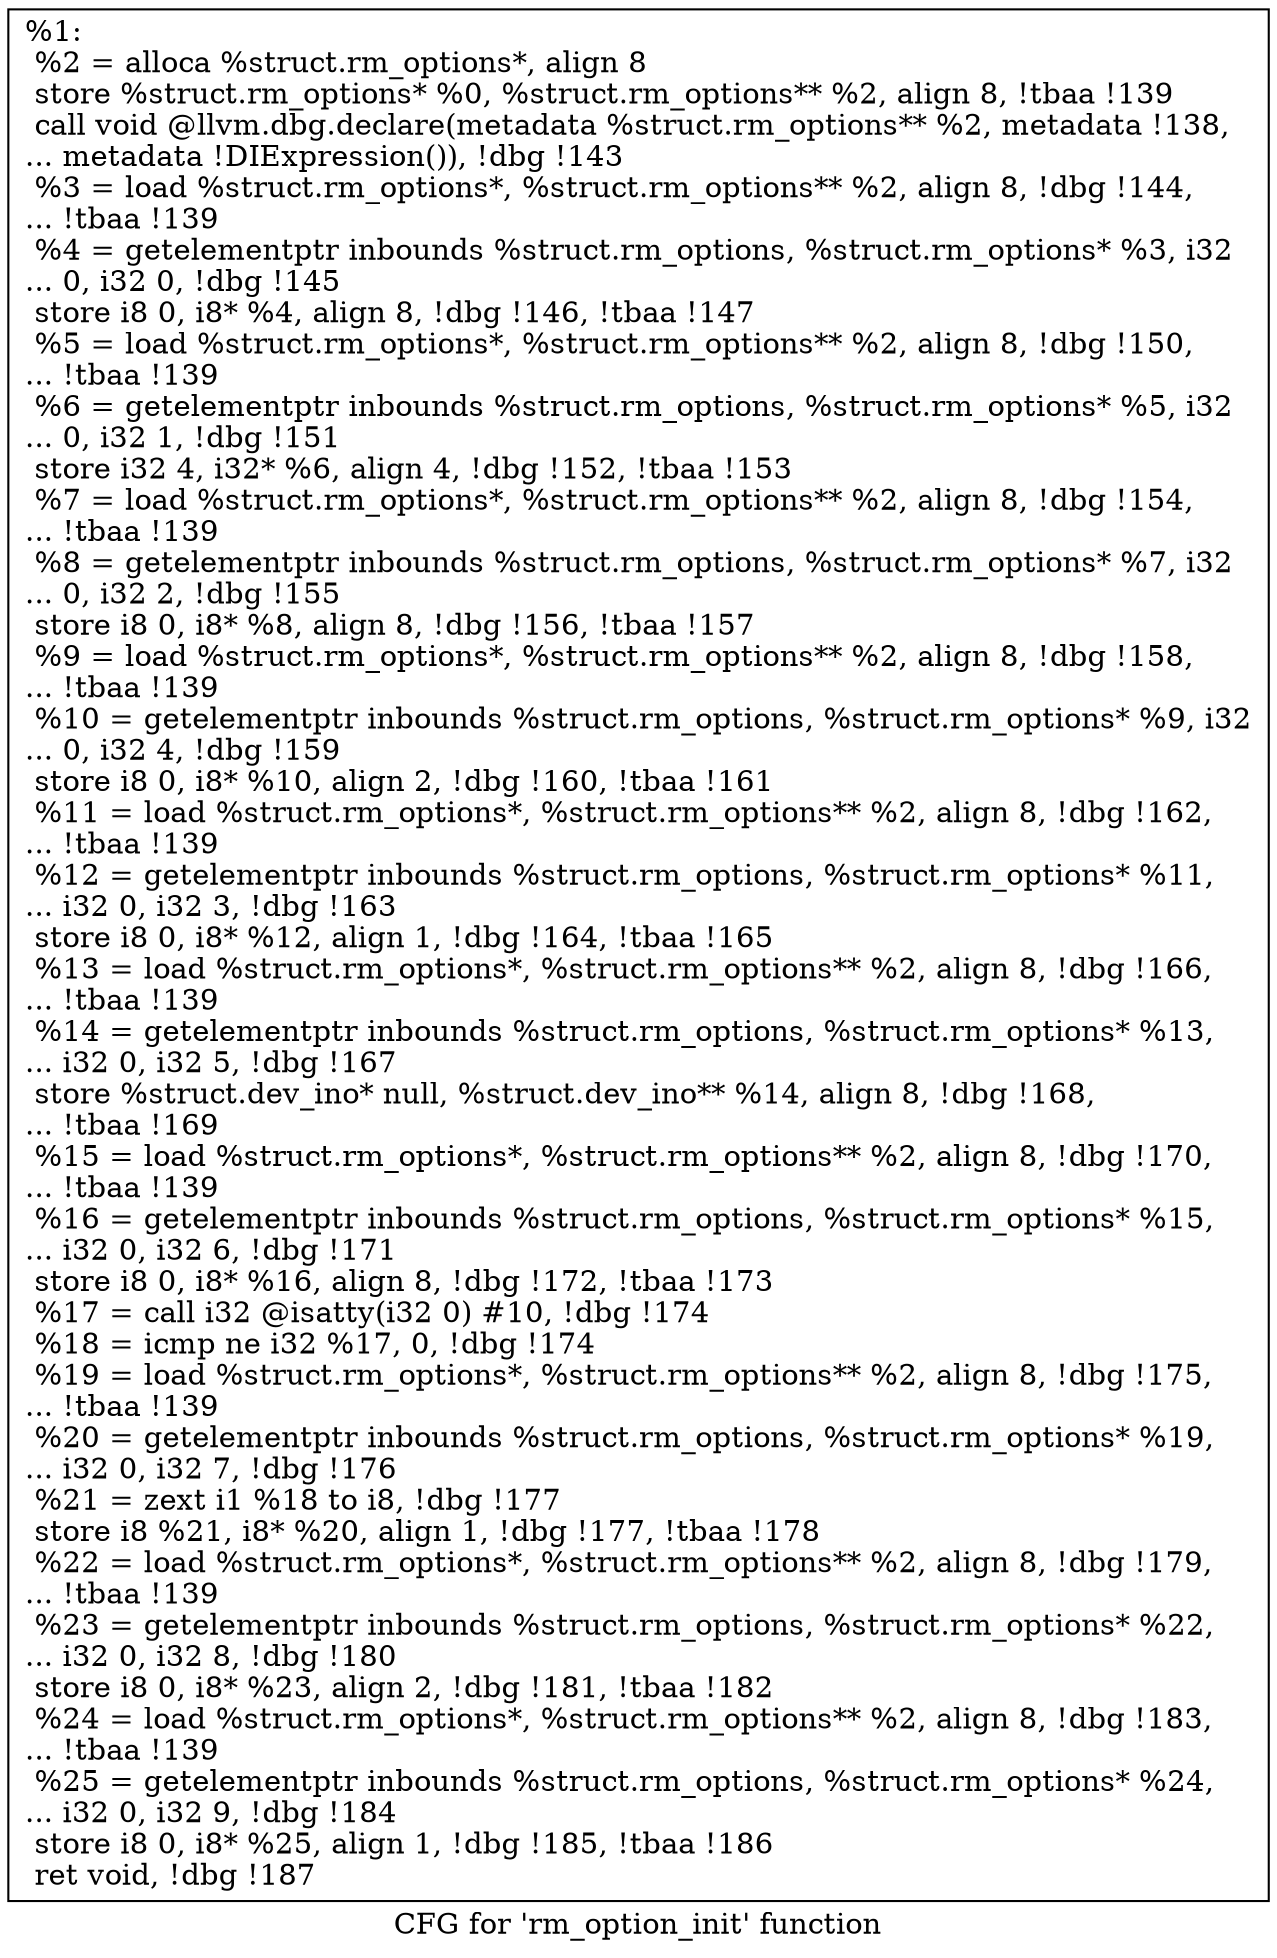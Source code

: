 digraph "CFG for 'rm_option_init' function" {
	label="CFG for 'rm_option_init' function";

	Node0x959f50 [shape=record,label="{%1:\l  %2 = alloca %struct.rm_options*, align 8\l  store %struct.rm_options* %0, %struct.rm_options** %2, align 8, !tbaa !139\l  call void @llvm.dbg.declare(metadata %struct.rm_options** %2, metadata !138,\l... metadata !DIExpression()), !dbg !143\l  %3 = load %struct.rm_options*, %struct.rm_options** %2, align 8, !dbg !144,\l... !tbaa !139\l  %4 = getelementptr inbounds %struct.rm_options, %struct.rm_options* %3, i32\l... 0, i32 0, !dbg !145\l  store i8 0, i8* %4, align 8, !dbg !146, !tbaa !147\l  %5 = load %struct.rm_options*, %struct.rm_options** %2, align 8, !dbg !150,\l... !tbaa !139\l  %6 = getelementptr inbounds %struct.rm_options, %struct.rm_options* %5, i32\l... 0, i32 1, !dbg !151\l  store i32 4, i32* %6, align 4, !dbg !152, !tbaa !153\l  %7 = load %struct.rm_options*, %struct.rm_options** %2, align 8, !dbg !154,\l... !tbaa !139\l  %8 = getelementptr inbounds %struct.rm_options, %struct.rm_options* %7, i32\l... 0, i32 2, !dbg !155\l  store i8 0, i8* %8, align 8, !dbg !156, !tbaa !157\l  %9 = load %struct.rm_options*, %struct.rm_options** %2, align 8, !dbg !158,\l... !tbaa !139\l  %10 = getelementptr inbounds %struct.rm_options, %struct.rm_options* %9, i32\l... 0, i32 4, !dbg !159\l  store i8 0, i8* %10, align 2, !dbg !160, !tbaa !161\l  %11 = load %struct.rm_options*, %struct.rm_options** %2, align 8, !dbg !162,\l... !tbaa !139\l  %12 = getelementptr inbounds %struct.rm_options, %struct.rm_options* %11,\l... i32 0, i32 3, !dbg !163\l  store i8 0, i8* %12, align 1, !dbg !164, !tbaa !165\l  %13 = load %struct.rm_options*, %struct.rm_options** %2, align 8, !dbg !166,\l... !tbaa !139\l  %14 = getelementptr inbounds %struct.rm_options, %struct.rm_options* %13,\l... i32 0, i32 5, !dbg !167\l  store %struct.dev_ino* null, %struct.dev_ino** %14, align 8, !dbg !168,\l... !tbaa !169\l  %15 = load %struct.rm_options*, %struct.rm_options** %2, align 8, !dbg !170,\l... !tbaa !139\l  %16 = getelementptr inbounds %struct.rm_options, %struct.rm_options* %15,\l... i32 0, i32 6, !dbg !171\l  store i8 0, i8* %16, align 8, !dbg !172, !tbaa !173\l  %17 = call i32 @isatty(i32 0) #10, !dbg !174\l  %18 = icmp ne i32 %17, 0, !dbg !174\l  %19 = load %struct.rm_options*, %struct.rm_options** %2, align 8, !dbg !175,\l... !tbaa !139\l  %20 = getelementptr inbounds %struct.rm_options, %struct.rm_options* %19,\l... i32 0, i32 7, !dbg !176\l  %21 = zext i1 %18 to i8, !dbg !177\l  store i8 %21, i8* %20, align 1, !dbg !177, !tbaa !178\l  %22 = load %struct.rm_options*, %struct.rm_options** %2, align 8, !dbg !179,\l... !tbaa !139\l  %23 = getelementptr inbounds %struct.rm_options, %struct.rm_options* %22,\l... i32 0, i32 8, !dbg !180\l  store i8 0, i8* %23, align 2, !dbg !181, !tbaa !182\l  %24 = load %struct.rm_options*, %struct.rm_options** %2, align 8, !dbg !183,\l... !tbaa !139\l  %25 = getelementptr inbounds %struct.rm_options, %struct.rm_options* %24,\l... i32 0, i32 9, !dbg !184\l  store i8 0, i8* %25, align 1, !dbg !185, !tbaa !186\l  ret void, !dbg !187\l}"];
}
